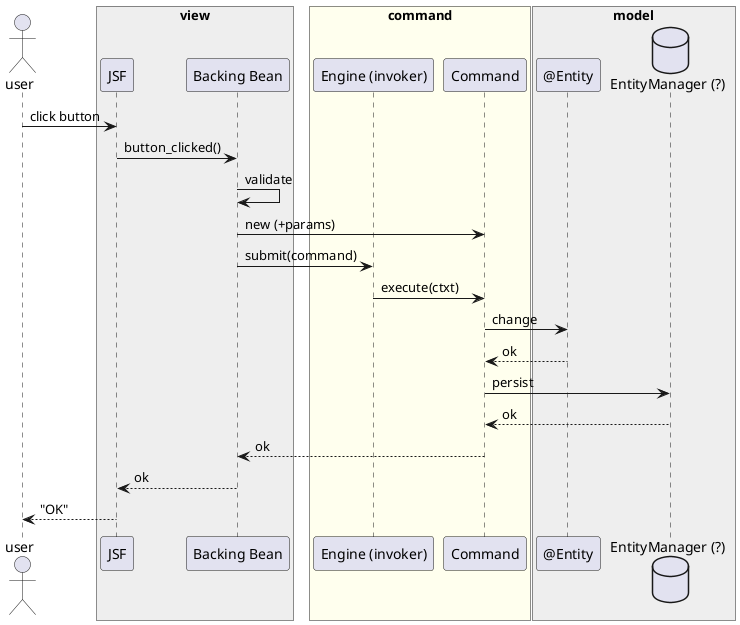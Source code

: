 @startuml

actor      user
box "view" #EEEEEE
  participant jsf as "JSF"
  participant backing as "Backing Bean"
end box
box "command" #FFFFEE
  participant ngn as "Engine (invoker)"
  participant cmd as "Command"
end box
box "model" #EEEEEE
  participant ent as "@Entity"
  database em as "EntityManager (?)"
end box

user -> jsf : click button
jsf -> backing : button_clicked()
backing -> backing : validate
backing -> cmd : new (+params)
backing -> ngn : submit(command)
ngn -> cmd : execute(ctxt)
cmd -> ent : change
cmd <-- ent : ok
cmd -> em : persist
cmd <-- em : ok
backing <-- cmd : ok
jsf <-- backing : ok
user <-- jsf : "OK"

@enduml